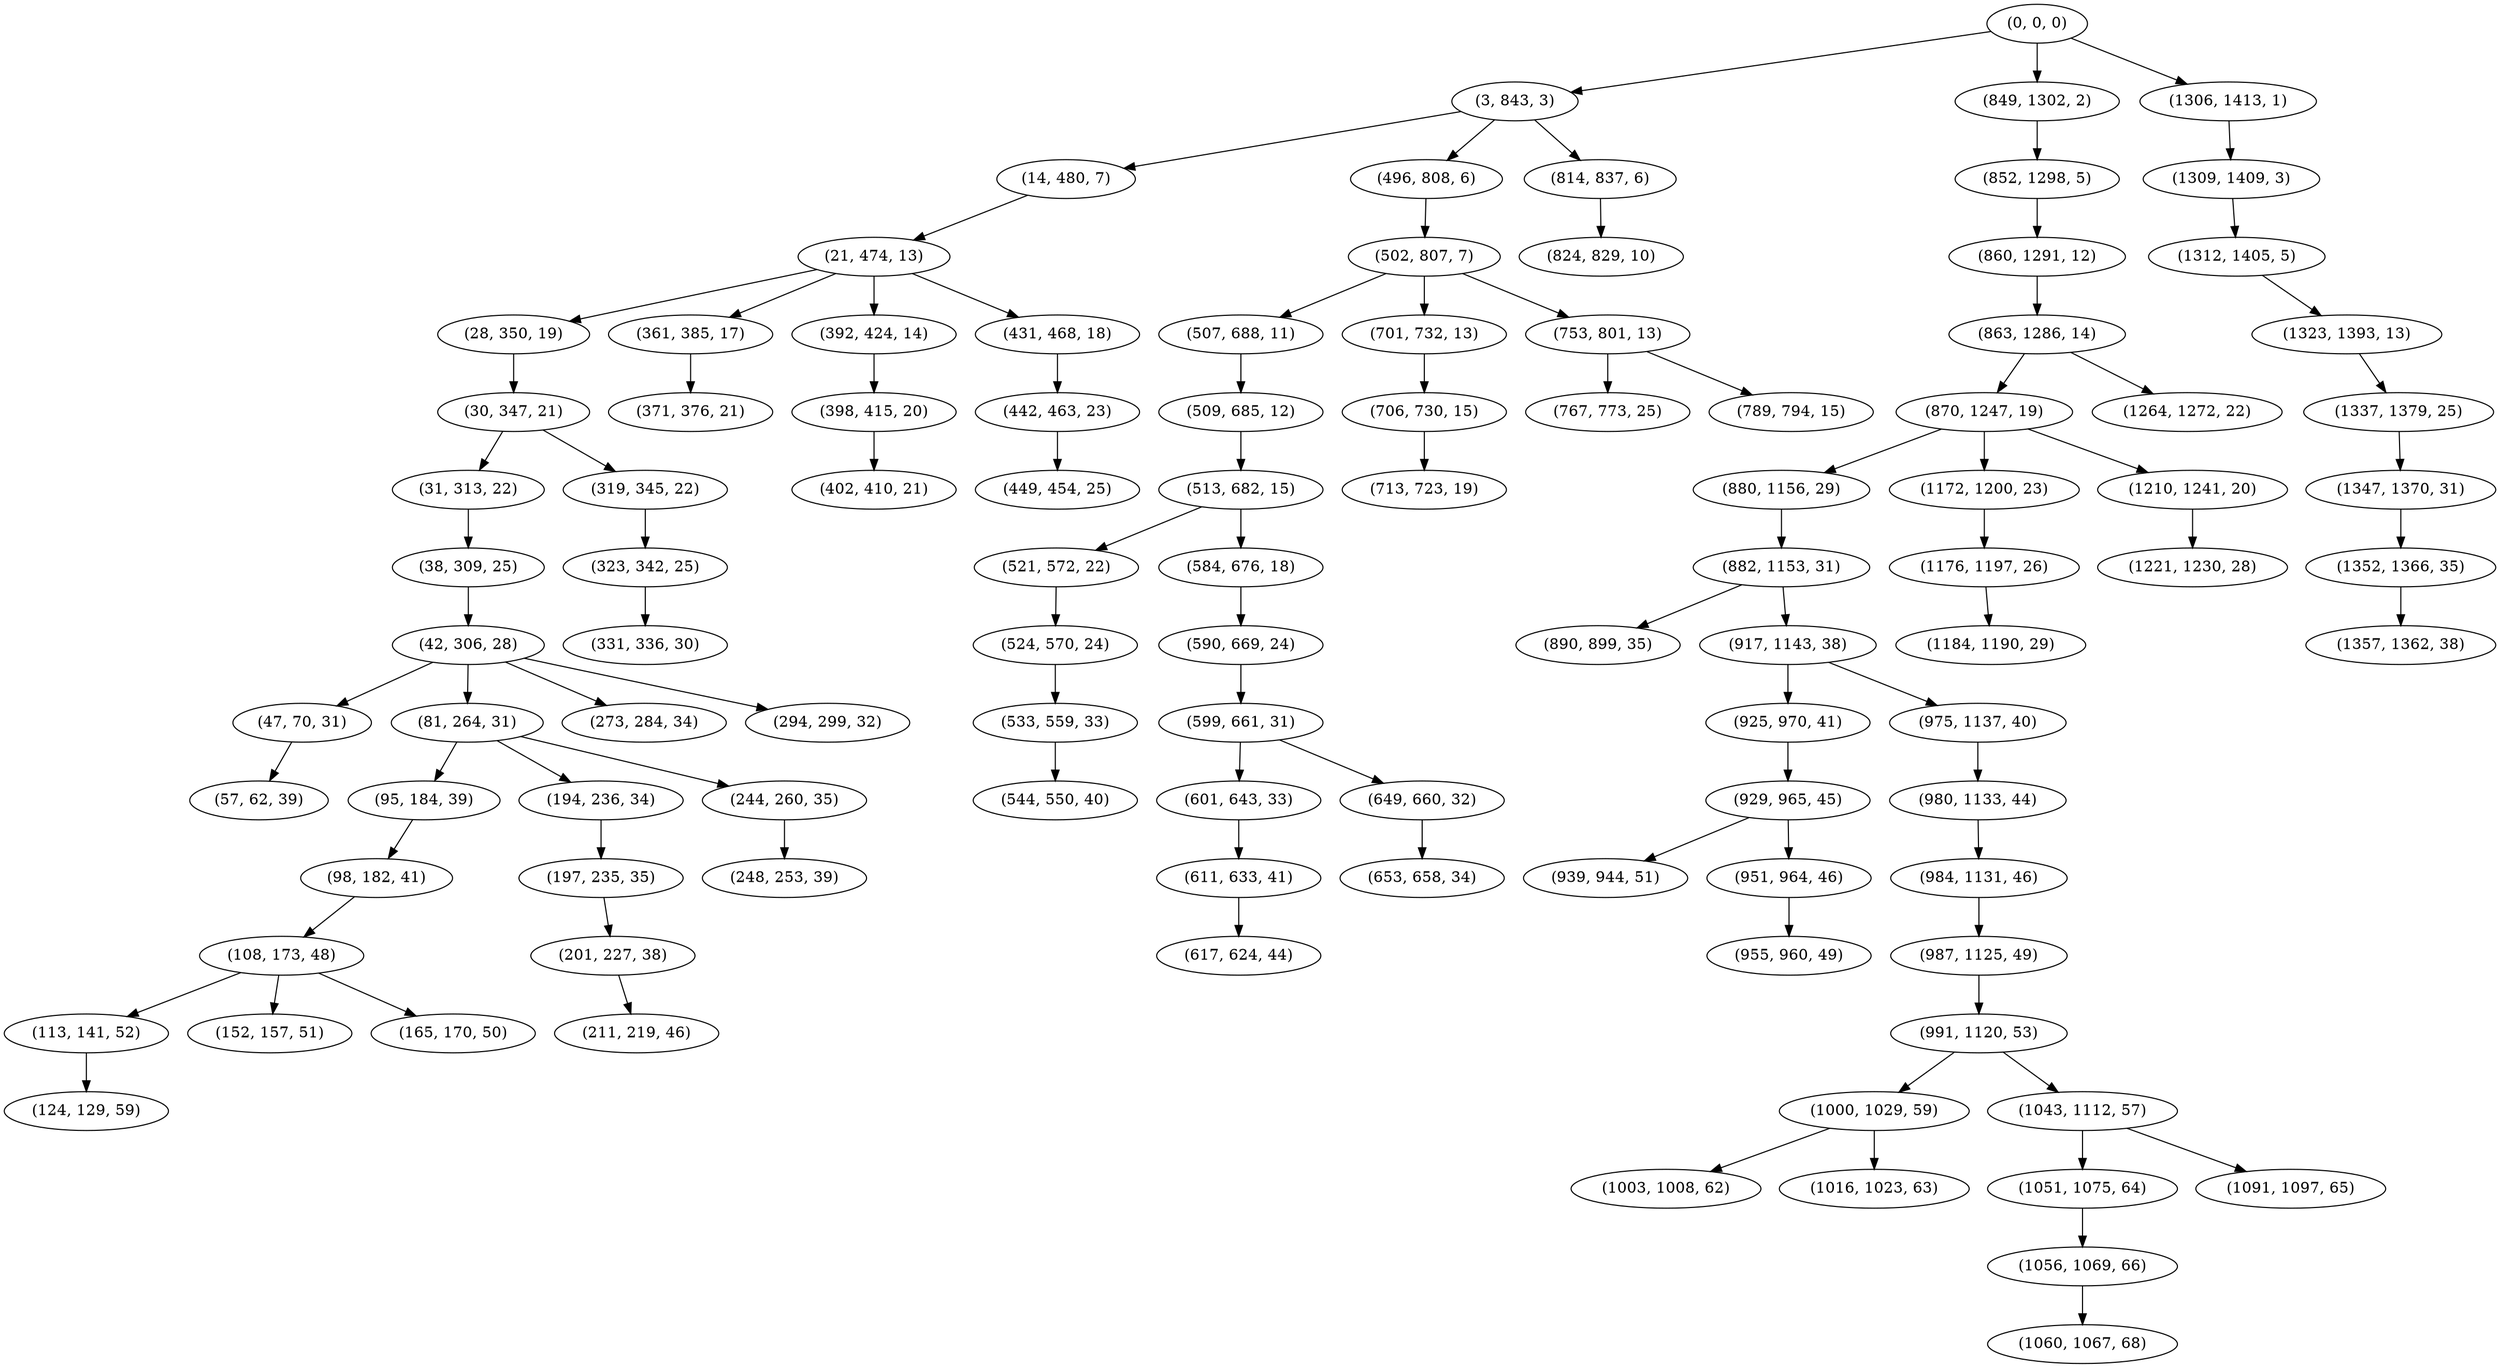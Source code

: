 digraph tree {
    "(0, 0, 0)";
    "(3, 843, 3)";
    "(14, 480, 7)";
    "(21, 474, 13)";
    "(28, 350, 19)";
    "(30, 347, 21)";
    "(31, 313, 22)";
    "(38, 309, 25)";
    "(42, 306, 28)";
    "(47, 70, 31)";
    "(57, 62, 39)";
    "(81, 264, 31)";
    "(95, 184, 39)";
    "(98, 182, 41)";
    "(108, 173, 48)";
    "(113, 141, 52)";
    "(124, 129, 59)";
    "(152, 157, 51)";
    "(165, 170, 50)";
    "(194, 236, 34)";
    "(197, 235, 35)";
    "(201, 227, 38)";
    "(211, 219, 46)";
    "(244, 260, 35)";
    "(248, 253, 39)";
    "(273, 284, 34)";
    "(294, 299, 32)";
    "(319, 345, 22)";
    "(323, 342, 25)";
    "(331, 336, 30)";
    "(361, 385, 17)";
    "(371, 376, 21)";
    "(392, 424, 14)";
    "(398, 415, 20)";
    "(402, 410, 21)";
    "(431, 468, 18)";
    "(442, 463, 23)";
    "(449, 454, 25)";
    "(496, 808, 6)";
    "(502, 807, 7)";
    "(507, 688, 11)";
    "(509, 685, 12)";
    "(513, 682, 15)";
    "(521, 572, 22)";
    "(524, 570, 24)";
    "(533, 559, 33)";
    "(544, 550, 40)";
    "(584, 676, 18)";
    "(590, 669, 24)";
    "(599, 661, 31)";
    "(601, 643, 33)";
    "(611, 633, 41)";
    "(617, 624, 44)";
    "(649, 660, 32)";
    "(653, 658, 34)";
    "(701, 732, 13)";
    "(706, 730, 15)";
    "(713, 723, 19)";
    "(753, 801, 13)";
    "(767, 773, 25)";
    "(789, 794, 15)";
    "(814, 837, 6)";
    "(824, 829, 10)";
    "(849, 1302, 2)";
    "(852, 1298, 5)";
    "(860, 1291, 12)";
    "(863, 1286, 14)";
    "(870, 1247, 19)";
    "(880, 1156, 29)";
    "(882, 1153, 31)";
    "(890, 899, 35)";
    "(917, 1143, 38)";
    "(925, 970, 41)";
    "(929, 965, 45)";
    "(939, 944, 51)";
    "(951, 964, 46)";
    "(955, 960, 49)";
    "(975, 1137, 40)";
    "(980, 1133, 44)";
    "(984, 1131, 46)";
    "(987, 1125, 49)";
    "(991, 1120, 53)";
    "(1000, 1029, 59)";
    "(1003, 1008, 62)";
    "(1016, 1023, 63)";
    "(1043, 1112, 57)";
    "(1051, 1075, 64)";
    "(1056, 1069, 66)";
    "(1060, 1067, 68)";
    "(1091, 1097, 65)";
    "(1172, 1200, 23)";
    "(1176, 1197, 26)";
    "(1184, 1190, 29)";
    "(1210, 1241, 20)";
    "(1221, 1230, 28)";
    "(1264, 1272, 22)";
    "(1306, 1413, 1)";
    "(1309, 1409, 3)";
    "(1312, 1405, 5)";
    "(1323, 1393, 13)";
    "(1337, 1379, 25)";
    "(1347, 1370, 31)";
    "(1352, 1366, 35)";
    "(1357, 1362, 38)";
    "(0, 0, 0)" -> "(3, 843, 3)";
    "(0, 0, 0)" -> "(849, 1302, 2)";
    "(0, 0, 0)" -> "(1306, 1413, 1)";
    "(3, 843, 3)" -> "(14, 480, 7)";
    "(3, 843, 3)" -> "(496, 808, 6)";
    "(3, 843, 3)" -> "(814, 837, 6)";
    "(14, 480, 7)" -> "(21, 474, 13)";
    "(21, 474, 13)" -> "(28, 350, 19)";
    "(21, 474, 13)" -> "(361, 385, 17)";
    "(21, 474, 13)" -> "(392, 424, 14)";
    "(21, 474, 13)" -> "(431, 468, 18)";
    "(28, 350, 19)" -> "(30, 347, 21)";
    "(30, 347, 21)" -> "(31, 313, 22)";
    "(30, 347, 21)" -> "(319, 345, 22)";
    "(31, 313, 22)" -> "(38, 309, 25)";
    "(38, 309, 25)" -> "(42, 306, 28)";
    "(42, 306, 28)" -> "(47, 70, 31)";
    "(42, 306, 28)" -> "(81, 264, 31)";
    "(42, 306, 28)" -> "(273, 284, 34)";
    "(42, 306, 28)" -> "(294, 299, 32)";
    "(47, 70, 31)" -> "(57, 62, 39)";
    "(81, 264, 31)" -> "(95, 184, 39)";
    "(81, 264, 31)" -> "(194, 236, 34)";
    "(81, 264, 31)" -> "(244, 260, 35)";
    "(95, 184, 39)" -> "(98, 182, 41)";
    "(98, 182, 41)" -> "(108, 173, 48)";
    "(108, 173, 48)" -> "(113, 141, 52)";
    "(108, 173, 48)" -> "(152, 157, 51)";
    "(108, 173, 48)" -> "(165, 170, 50)";
    "(113, 141, 52)" -> "(124, 129, 59)";
    "(194, 236, 34)" -> "(197, 235, 35)";
    "(197, 235, 35)" -> "(201, 227, 38)";
    "(201, 227, 38)" -> "(211, 219, 46)";
    "(244, 260, 35)" -> "(248, 253, 39)";
    "(319, 345, 22)" -> "(323, 342, 25)";
    "(323, 342, 25)" -> "(331, 336, 30)";
    "(361, 385, 17)" -> "(371, 376, 21)";
    "(392, 424, 14)" -> "(398, 415, 20)";
    "(398, 415, 20)" -> "(402, 410, 21)";
    "(431, 468, 18)" -> "(442, 463, 23)";
    "(442, 463, 23)" -> "(449, 454, 25)";
    "(496, 808, 6)" -> "(502, 807, 7)";
    "(502, 807, 7)" -> "(507, 688, 11)";
    "(502, 807, 7)" -> "(701, 732, 13)";
    "(502, 807, 7)" -> "(753, 801, 13)";
    "(507, 688, 11)" -> "(509, 685, 12)";
    "(509, 685, 12)" -> "(513, 682, 15)";
    "(513, 682, 15)" -> "(521, 572, 22)";
    "(513, 682, 15)" -> "(584, 676, 18)";
    "(521, 572, 22)" -> "(524, 570, 24)";
    "(524, 570, 24)" -> "(533, 559, 33)";
    "(533, 559, 33)" -> "(544, 550, 40)";
    "(584, 676, 18)" -> "(590, 669, 24)";
    "(590, 669, 24)" -> "(599, 661, 31)";
    "(599, 661, 31)" -> "(601, 643, 33)";
    "(599, 661, 31)" -> "(649, 660, 32)";
    "(601, 643, 33)" -> "(611, 633, 41)";
    "(611, 633, 41)" -> "(617, 624, 44)";
    "(649, 660, 32)" -> "(653, 658, 34)";
    "(701, 732, 13)" -> "(706, 730, 15)";
    "(706, 730, 15)" -> "(713, 723, 19)";
    "(753, 801, 13)" -> "(767, 773, 25)";
    "(753, 801, 13)" -> "(789, 794, 15)";
    "(814, 837, 6)" -> "(824, 829, 10)";
    "(849, 1302, 2)" -> "(852, 1298, 5)";
    "(852, 1298, 5)" -> "(860, 1291, 12)";
    "(860, 1291, 12)" -> "(863, 1286, 14)";
    "(863, 1286, 14)" -> "(870, 1247, 19)";
    "(863, 1286, 14)" -> "(1264, 1272, 22)";
    "(870, 1247, 19)" -> "(880, 1156, 29)";
    "(870, 1247, 19)" -> "(1172, 1200, 23)";
    "(870, 1247, 19)" -> "(1210, 1241, 20)";
    "(880, 1156, 29)" -> "(882, 1153, 31)";
    "(882, 1153, 31)" -> "(890, 899, 35)";
    "(882, 1153, 31)" -> "(917, 1143, 38)";
    "(917, 1143, 38)" -> "(925, 970, 41)";
    "(917, 1143, 38)" -> "(975, 1137, 40)";
    "(925, 970, 41)" -> "(929, 965, 45)";
    "(929, 965, 45)" -> "(939, 944, 51)";
    "(929, 965, 45)" -> "(951, 964, 46)";
    "(951, 964, 46)" -> "(955, 960, 49)";
    "(975, 1137, 40)" -> "(980, 1133, 44)";
    "(980, 1133, 44)" -> "(984, 1131, 46)";
    "(984, 1131, 46)" -> "(987, 1125, 49)";
    "(987, 1125, 49)" -> "(991, 1120, 53)";
    "(991, 1120, 53)" -> "(1000, 1029, 59)";
    "(991, 1120, 53)" -> "(1043, 1112, 57)";
    "(1000, 1029, 59)" -> "(1003, 1008, 62)";
    "(1000, 1029, 59)" -> "(1016, 1023, 63)";
    "(1043, 1112, 57)" -> "(1051, 1075, 64)";
    "(1043, 1112, 57)" -> "(1091, 1097, 65)";
    "(1051, 1075, 64)" -> "(1056, 1069, 66)";
    "(1056, 1069, 66)" -> "(1060, 1067, 68)";
    "(1172, 1200, 23)" -> "(1176, 1197, 26)";
    "(1176, 1197, 26)" -> "(1184, 1190, 29)";
    "(1210, 1241, 20)" -> "(1221, 1230, 28)";
    "(1306, 1413, 1)" -> "(1309, 1409, 3)";
    "(1309, 1409, 3)" -> "(1312, 1405, 5)";
    "(1312, 1405, 5)" -> "(1323, 1393, 13)";
    "(1323, 1393, 13)" -> "(1337, 1379, 25)";
    "(1337, 1379, 25)" -> "(1347, 1370, 31)";
    "(1347, 1370, 31)" -> "(1352, 1366, 35)";
    "(1352, 1366, 35)" -> "(1357, 1362, 38)";
}

